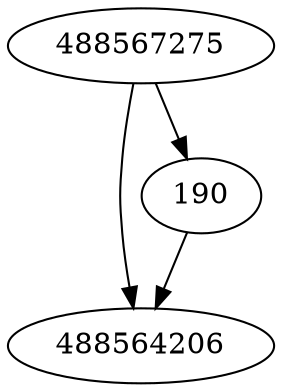strict digraph  {
488564206;
488567275;
190;
488567275 -> 488564206;
488567275 -> 190;
190 -> 488564206;
}
